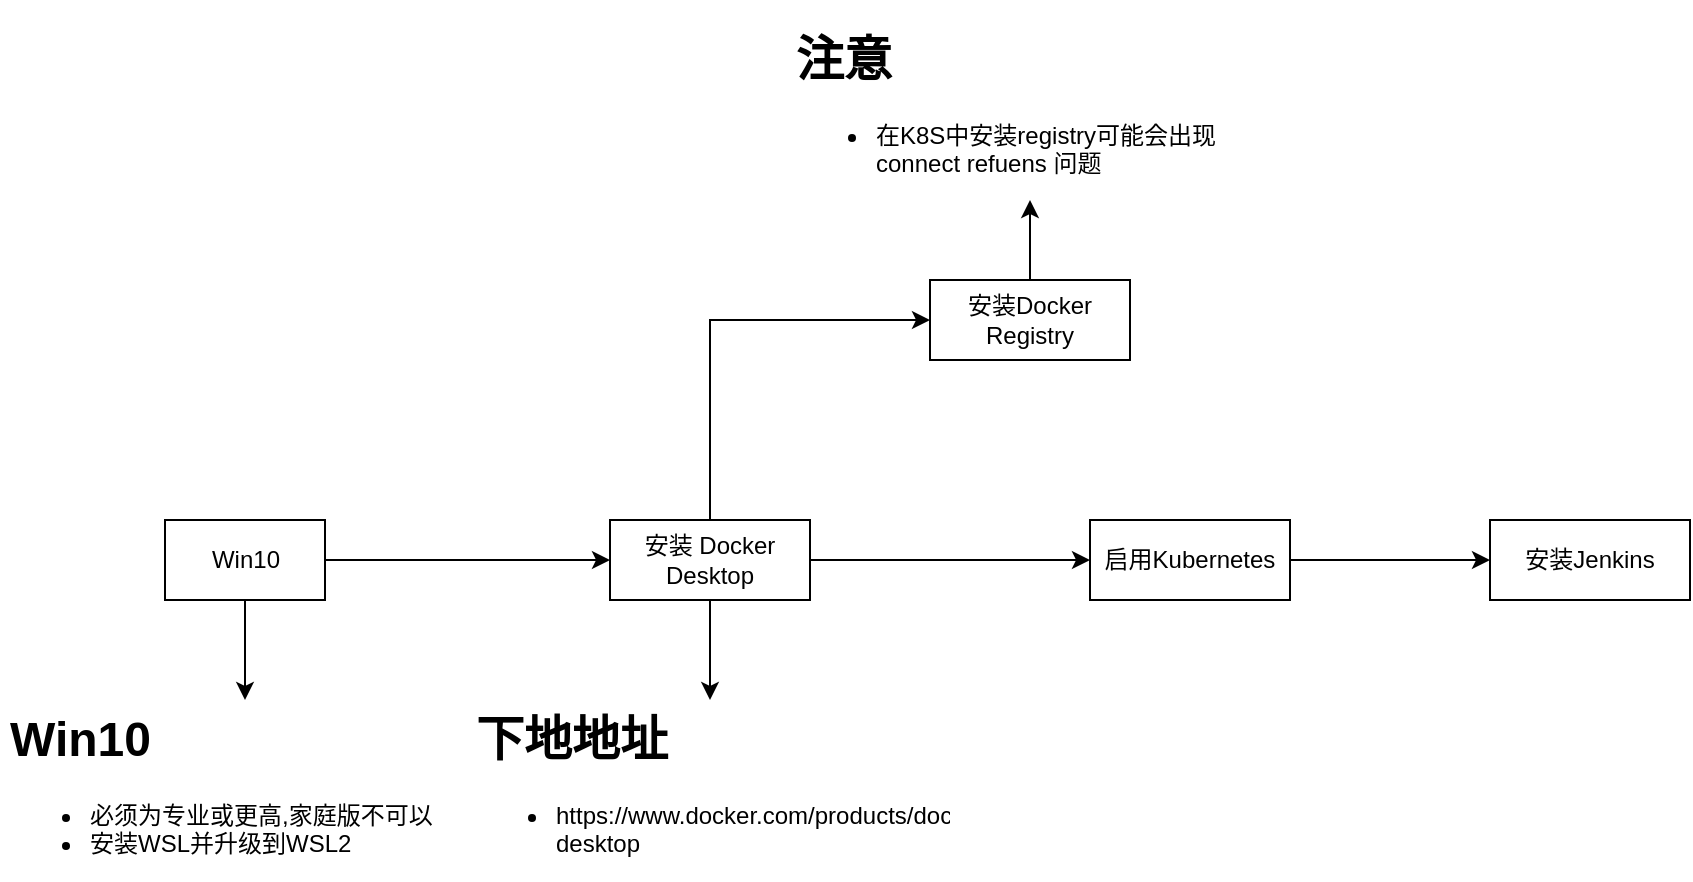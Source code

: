 <mxfile version="16.6.4" type="github">
  <diagram id="4eVndLDxbjs94qkhGAi8" name="Page-1">
    <mxGraphModel dx="2462" dy="1122" grid="1" gridSize="10" guides="1" tooltips="1" connect="1" arrows="1" fold="1" page="0" pageScale="1" pageWidth="827" pageHeight="1169" math="0" shadow="0">
      <root>
        <mxCell id="0" />
        <mxCell id="1" parent="0" />
        <mxCell id="ow6EQ-kJXPrznF-c8fP3-3" style="edgeStyle=orthogonalEdgeStyle;rounded=0;orthogonalLoop=1;jettySize=auto;html=1;exitX=0.5;exitY=1;exitDx=0;exitDy=0;entryX=0.5;entryY=0;entryDx=0;entryDy=0;" edge="1" parent="1" source="ow6EQ-kJXPrznF-c8fP3-1" target="ow6EQ-kJXPrznF-c8fP3-2">
          <mxGeometry relative="1" as="geometry" />
        </mxCell>
        <mxCell id="ow6EQ-kJXPrznF-c8fP3-5" style="edgeStyle=orthogonalEdgeStyle;rounded=0;orthogonalLoop=1;jettySize=auto;html=1;exitX=1;exitY=0.5;exitDx=0;exitDy=0;" edge="1" parent="1" source="ow6EQ-kJXPrznF-c8fP3-1" target="ow6EQ-kJXPrznF-c8fP3-4">
          <mxGeometry relative="1" as="geometry" />
        </mxCell>
        <mxCell id="ow6EQ-kJXPrznF-c8fP3-1" value="Win10" style="rounded=0;whiteSpace=wrap;html=1;" vertex="1" parent="1">
          <mxGeometry x="-182.5" y="280" width="80" height="40" as="geometry" />
        </mxCell>
        <mxCell id="ow6EQ-kJXPrznF-c8fP3-2" value="&lt;h1&gt;Win10&lt;/h1&gt;&lt;p&gt;&lt;/p&gt;&lt;ul&gt;&lt;li&gt;必须为专业或更高,家庭版不可以&lt;/li&gt;&lt;li&gt;安装WSL并升级到WSL2&lt;/li&gt;&lt;/ul&gt;&lt;p&gt;&lt;/p&gt;" style="text;html=1;strokeColor=none;fillColor=none;spacing=5;spacingTop=-20;whiteSpace=wrap;overflow=hidden;rounded=0;" vertex="1" parent="1">
          <mxGeometry x="-265" y="370" width="245" height="90" as="geometry" />
        </mxCell>
        <mxCell id="ow6EQ-kJXPrznF-c8fP3-8" style="edgeStyle=orthogonalEdgeStyle;rounded=0;orthogonalLoop=1;jettySize=auto;html=1;exitX=0.5;exitY=1;exitDx=0;exitDy=0;" edge="1" parent="1" source="ow6EQ-kJXPrznF-c8fP3-4" target="ow6EQ-kJXPrznF-c8fP3-7">
          <mxGeometry relative="1" as="geometry" />
        </mxCell>
        <mxCell id="ow6EQ-kJXPrznF-c8fP3-10" style="edgeStyle=orthogonalEdgeStyle;rounded=0;orthogonalLoop=1;jettySize=auto;html=1;exitX=1;exitY=0.5;exitDx=0;exitDy=0;" edge="1" parent="1" source="ow6EQ-kJXPrznF-c8fP3-4" target="ow6EQ-kJXPrznF-c8fP3-9">
          <mxGeometry relative="1" as="geometry" />
        </mxCell>
        <mxCell id="ow6EQ-kJXPrznF-c8fP3-13" style="edgeStyle=orthogonalEdgeStyle;rounded=0;orthogonalLoop=1;jettySize=auto;html=1;entryX=0;entryY=0.5;entryDx=0;entryDy=0;" edge="1" parent="1" source="ow6EQ-kJXPrznF-c8fP3-4" target="ow6EQ-kJXPrznF-c8fP3-12">
          <mxGeometry relative="1" as="geometry">
            <Array as="points">
              <mxPoint x="90" y="180" />
            </Array>
          </mxGeometry>
        </mxCell>
        <mxCell id="ow6EQ-kJXPrznF-c8fP3-4" value="安装 Docker Desktop" style="rounded=0;whiteSpace=wrap;html=1;" vertex="1" parent="1">
          <mxGeometry x="40" y="280" width="100" height="40" as="geometry" />
        </mxCell>
        <mxCell id="ow6EQ-kJXPrznF-c8fP3-7" value="&lt;h1&gt;下地地址&lt;/h1&gt;&lt;p&gt;&lt;/p&gt;&lt;ul&gt;&lt;li&gt;https://www.docker.com/products/docker-desktop&lt;br&gt;&lt;/li&gt;&lt;/ul&gt;&lt;p&gt;&lt;/p&gt;" style="text;html=1;strokeColor=none;fillColor=none;spacing=5;spacingTop=-20;whiteSpace=wrap;overflow=hidden;rounded=0;" vertex="1" parent="1">
          <mxGeometry x="-32.5" y="370" width="245" height="90" as="geometry" />
        </mxCell>
        <mxCell id="ow6EQ-kJXPrznF-c8fP3-18" style="edgeStyle=orthogonalEdgeStyle;rounded=0;orthogonalLoop=1;jettySize=auto;html=1;exitX=1;exitY=0.5;exitDx=0;exitDy=0;" edge="1" parent="1" source="ow6EQ-kJXPrznF-c8fP3-9" target="ow6EQ-kJXPrznF-c8fP3-17">
          <mxGeometry relative="1" as="geometry" />
        </mxCell>
        <mxCell id="ow6EQ-kJXPrznF-c8fP3-9" value="启用Kubernetes" style="rounded=0;whiteSpace=wrap;html=1;" vertex="1" parent="1">
          <mxGeometry x="280" y="280" width="100" height="40" as="geometry" />
        </mxCell>
        <mxCell id="ow6EQ-kJXPrznF-c8fP3-16" style="edgeStyle=orthogonalEdgeStyle;rounded=0;orthogonalLoop=1;jettySize=auto;html=1;exitX=0.5;exitY=0;exitDx=0;exitDy=0;" edge="1" parent="1" source="ow6EQ-kJXPrznF-c8fP3-12" target="ow6EQ-kJXPrznF-c8fP3-15">
          <mxGeometry relative="1" as="geometry" />
        </mxCell>
        <mxCell id="ow6EQ-kJXPrznF-c8fP3-12" value="安装Docker Registry" style="rounded=0;whiteSpace=wrap;html=1;" vertex="1" parent="1">
          <mxGeometry x="200" y="160" width="100" height="40" as="geometry" />
        </mxCell>
        <mxCell id="ow6EQ-kJXPrznF-c8fP3-15" value="&lt;h1&gt;注意&lt;/h1&gt;&lt;p&gt;&lt;/p&gt;&lt;ul&gt;&lt;li&gt;在K8S中安装registry可能会出现 connect refuens&amp;nbsp;问题&lt;/li&gt;&lt;/ul&gt;&lt;p&gt;&lt;/p&gt;" style="text;html=1;strokeColor=none;fillColor=none;spacing=5;spacingTop=-20;whiteSpace=wrap;overflow=hidden;rounded=0;" vertex="1" parent="1">
          <mxGeometry x="127.5" y="30" width="245" height="90" as="geometry" />
        </mxCell>
        <mxCell id="ow6EQ-kJXPrznF-c8fP3-17" value="安装Jenkins" style="rounded=0;whiteSpace=wrap;html=1;" vertex="1" parent="1">
          <mxGeometry x="480" y="280" width="100" height="40" as="geometry" />
        </mxCell>
      </root>
    </mxGraphModel>
  </diagram>
</mxfile>
